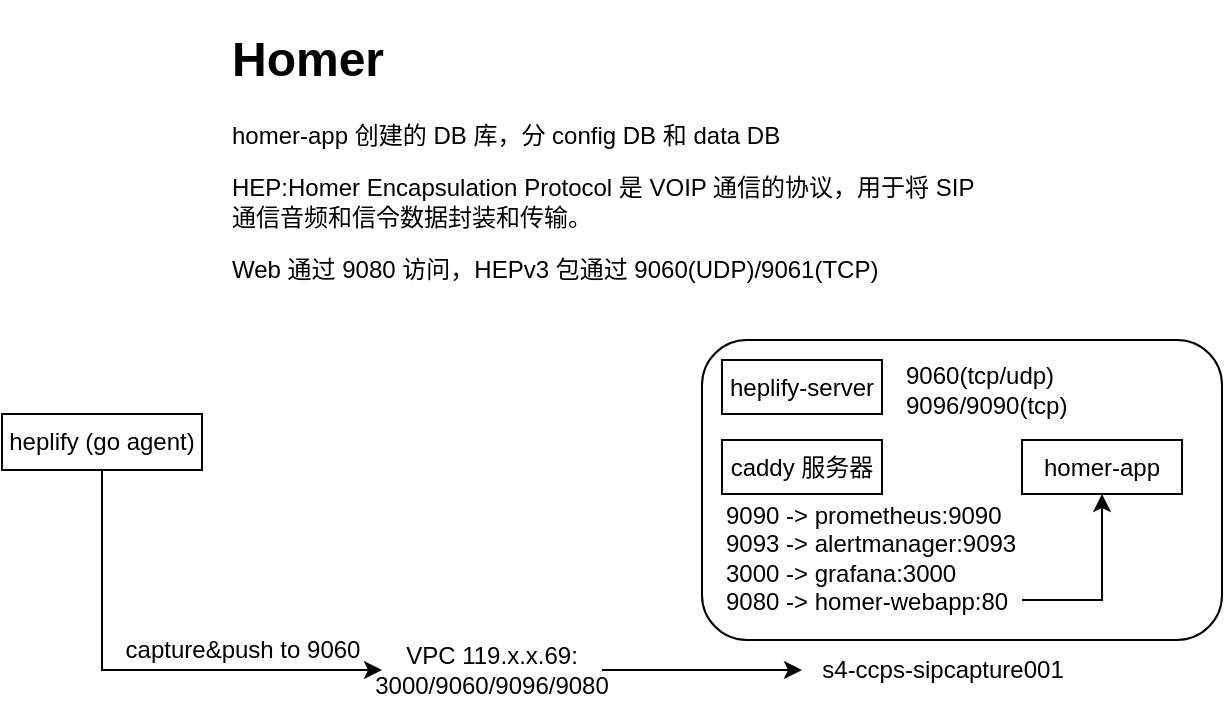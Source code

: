 <mxfile version="22.0.2" type="device">
  <diagram name="第 1 页" id="5B-FyK4oEg3hAJNtEVKM">
    <mxGraphModel dx="1034" dy="700" grid="1" gridSize="10" guides="1" tooltips="1" connect="1" arrows="1" fold="1" page="1" pageScale="1" pageWidth="827" pageHeight="1169" math="0" shadow="0">
      <root>
        <mxCell id="0" />
        <mxCell id="1" parent="0" />
        <mxCell id="poXBQ3MVGpoSIrmZTCRQ-23" value="" style="group" vertex="1" connectable="0" parent="1">
          <mxGeometry x="490" y="260" width="260" height="180" as="geometry" />
        </mxCell>
        <mxCell id="poXBQ3MVGpoSIrmZTCRQ-5" value="" style="rounded=1;whiteSpace=wrap;html=1;" vertex="1" parent="poXBQ3MVGpoSIrmZTCRQ-23">
          <mxGeometry width="260" height="150" as="geometry" />
        </mxCell>
        <mxCell id="poXBQ3MVGpoSIrmZTCRQ-6" value="s4-ccps-sipcapture001" style="text;html=1;align=center;verticalAlign=middle;resizable=0;points=[];autosize=1;strokeColor=none;fillColor=none;" vertex="1" parent="poXBQ3MVGpoSIrmZTCRQ-23">
          <mxGeometry x="50" y="150" width="140" height="30" as="geometry" />
        </mxCell>
        <mxCell id="poXBQ3MVGpoSIrmZTCRQ-26" value="9060(tcp/udp)&lt;br&gt;9096/9090(tcp)" style="text;html=1;strokeColor=none;fillColor=none;align=left;verticalAlign=middle;whiteSpace=wrap;rounded=0;" vertex="1" parent="poXBQ3MVGpoSIrmZTCRQ-23">
          <mxGeometry x="100" y="10" width="60" height="30" as="geometry" />
        </mxCell>
        <mxCell id="poXBQ3MVGpoSIrmZTCRQ-27" style="edgeStyle=orthogonalEdgeStyle;rounded=0;orthogonalLoop=1;jettySize=auto;html=1;exitX=0.5;exitY=1;exitDx=0;exitDy=0;entryX=0;entryY=0.5;entryDx=0;entryDy=0;" edge="1" parent="1" source="poXBQ3MVGpoSIrmZTCRQ-10" target="poXBQ3MVGpoSIrmZTCRQ-24">
          <mxGeometry relative="1" as="geometry" />
        </mxCell>
        <mxCell id="poXBQ3MVGpoSIrmZTCRQ-10" value="heplify (go agent)" style="rounded=0;whiteSpace=wrap;html=1;" vertex="1" parent="1">
          <mxGeometry x="140" y="297" width="100" height="28" as="geometry" />
        </mxCell>
        <mxCell id="poXBQ3MVGpoSIrmZTCRQ-12" value="&lt;h1&gt;Homer&lt;/h1&gt;&lt;p&gt;homer-app 创建的 DB 库，分 config DB 和 data DB&lt;/p&gt;&lt;p&gt;HEP:Homer Encapsulation Protocol 是 VOIP 通信的协议，用于将 SIP 通信音频和信令数据封装和传输。&lt;/p&gt;&lt;p&gt;Web 通过 9080 访问，HEPv3 包通过 9060(UDP)/9061(TCP)&amp;nbsp;&lt;/p&gt;" style="text;html=1;strokeColor=none;fillColor=none;spacing=5;spacingTop=-20;whiteSpace=wrap;overflow=hidden;rounded=0;" vertex="1" parent="1">
          <mxGeometry x="250" y="100" width="380" height="140" as="geometry" />
        </mxCell>
        <mxCell id="poXBQ3MVGpoSIrmZTCRQ-3" value="heplify-server" style="rounded=0;whiteSpace=wrap;html=1;" vertex="1" parent="1">
          <mxGeometry x="500" y="270" width="80" height="27" as="geometry" />
        </mxCell>
        <mxCell id="poXBQ3MVGpoSIrmZTCRQ-4" value="homer-app" style="rounded=0;whiteSpace=wrap;html=1;" vertex="1" parent="1">
          <mxGeometry x="650" y="310" width="80" height="27" as="geometry" />
        </mxCell>
        <mxCell id="poXBQ3MVGpoSIrmZTCRQ-13" value="caddy 服务器" style="rounded=0;whiteSpace=wrap;html=1;" vertex="1" parent="1">
          <mxGeometry x="500" y="310" width="80" height="27" as="geometry" />
        </mxCell>
        <mxCell id="poXBQ3MVGpoSIrmZTCRQ-21" value="" style="group" vertex="1" connectable="0" parent="1">
          <mxGeometry x="500" y="337" width="150" height="63" as="geometry" />
        </mxCell>
        <mxCell id="poXBQ3MVGpoSIrmZTCRQ-14" value="9090 -&amp;gt; prometheus:9090&lt;br&gt;9093 -&amp;gt; alertmanager:9093&lt;br&gt;3000 -&amp;gt; grafana:3000&lt;br&gt;9080 -&amp;gt; homer-webapp:80" style="text;html=1;strokeColor=none;fillColor=none;align=left;verticalAlign=middle;whiteSpace=wrap;rounded=0;" vertex="1" parent="poXBQ3MVGpoSIrmZTCRQ-21">
          <mxGeometry width="150" height="63" as="geometry" />
        </mxCell>
        <mxCell id="poXBQ3MVGpoSIrmZTCRQ-16" value="" style="rounded=0;whiteSpace=wrap;html=1;fillColor=none;strokeColor=none;" vertex="1" parent="poXBQ3MVGpoSIrmZTCRQ-21">
          <mxGeometry x="120" y="43" width="30" height="20" as="geometry" />
        </mxCell>
        <mxCell id="poXBQ3MVGpoSIrmZTCRQ-22" style="edgeStyle=orthogonalEdgeStyle;rounded=0;orthogonalLoop=1;jettySize=auto;html=1;exitX=1;exitY=0.5;exitDx=0;exitDy=0;" edge="1" parent="1" source="poXBQ3MVGpoSIrmZTCRQ-16" target="poXBQ3MVGpoSIrmZTCRQ-4">
          <mxGeometry relative="1" as="geometry" />
        </mxCell>
        <mxCell id="poXBQ3MVGpoSIrmZTCRQ-25" style="edgeStyle=orthogonalEdgeStyle;rounded=0;orthogonalLoop=1;jettySize=auto;html=1;" edge="1" parent="1" source="poXBQ3MVGpoSIrmZTCRQ-24" target="poXBQ3MVGpoSIrmZTCRQ-6">
          <mxGeometry relative="1" as="geometry" />
        </mxCell>
        <UserObject label="VPC 119.x.x.69:&lt;br&gt;3000/9060/9096/9080" link="119.3.249.69" id="poXBQ3MVGpoSIrmZTCRQ-24">
          <mxCell style="text;html=1;strokeColor=none;fillColor=none;align=center;verticalAlign=middle;whiteSpace=wrap;rounded=0;" vertex="1" parent="1">
            <mxGeometry x="330" y="405" width="110" height="40" as="geometry" />
          </mxCell>
        </UserObject>
        <mxCell id="poXBQ3MVGpoSIrmZTCRQ-28" value="capture&amp;amp;push to 9060" style="text;html=1;align=center;verticalAlign=middle;resizable=0;points=[];autosize=1;strokeColor=none;fillColor=none;" vertex="1" parent="1">
          <mxGeometry x="190" y="400" width="140" height="30" as="geometry" />
        </mxCell>
      </root>
    </mxGraphModel>
  </diagram>
</mxfile>
